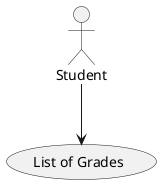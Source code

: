 @startuml
'https://plantuml.com/use-case-diagram

actor Student as User

User --> (List of Grades)

@enduml